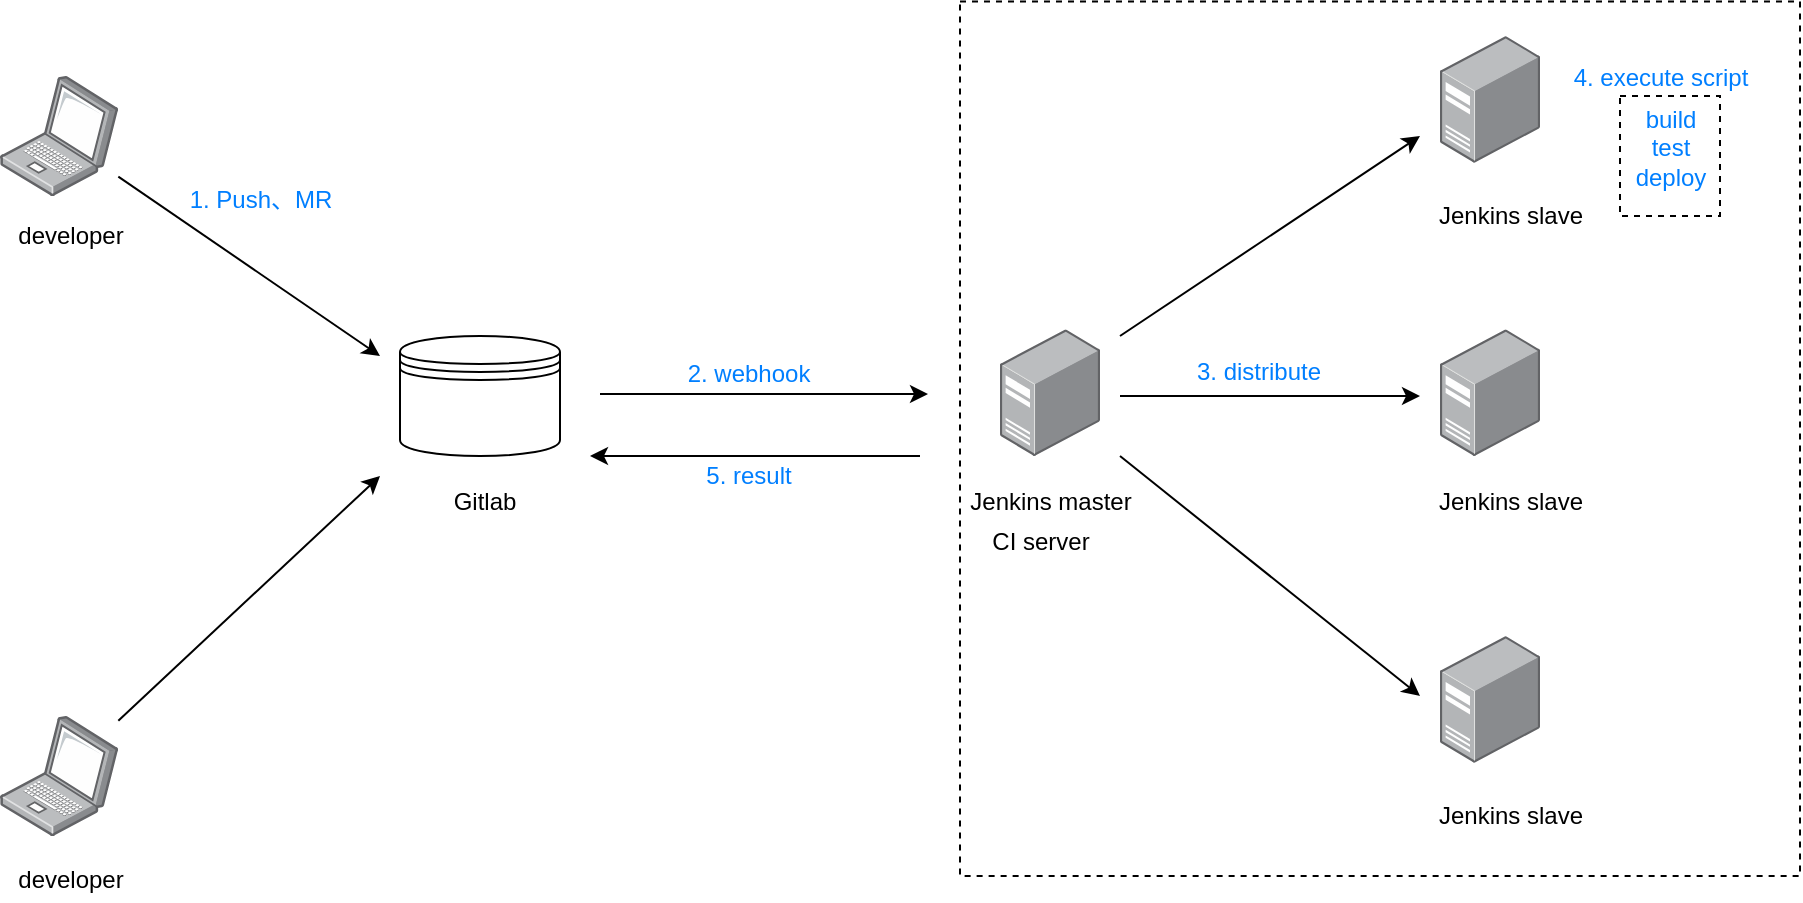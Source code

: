 <mxfile version="12.6.5" type="device" pages="2"><diagram name="CI架构" id="9f46799a-70d6-7492-0946-bef42562c5a5"><mxGraphModel dx="1499" dy="722" grid="1" gridSize="10" guides="1" tooltips="1" connect="1" arrows="1" fold="1" page="1" pageScale="1" pageWidth="1100" pageHeight="850" background="#ffffff" math="0" shadow="0"><root><mxCell id="0"/><mxCell id="1" parent="0"/><mxCell id="iZUeJJJZrq5EGIIk1-tU-4" value="" style="shape=datastore;whiteSpace=wrap;html=1;" parent="1" vertex="1"><mxGeometry x="280" y="290" width="80" height="60" as="geometry"/></mxCell><mxCell id="iZUeJJJZrq5EGIIk1-tU-7" value="" style="points=[];aspect=fixed;html=1;align=center;shadow=0;dashed=0;image;image=img/lib/allied_telesis/computer_and_terminals/Server_Desktop.svg;" parent="1" vertex="1"><mxGeometry x="580" y="286.62" width="50" height="63.38" as="geometry"/></mxCell><mxCell id="iZUeJJJZrq5EGIIk1-tU-8" value="" style="points=[];aspect=fixed;html=1;align=center;shadow=0;dashed=0;image;image=img/lib/allied_telesis/computer_and_terminals/Laptop.svg;" parent="1" vertex="1"><mxGeometry x="80" y="160" width="59.16" height="60" as="geometry"/></mxCell><mxCell id="iZUeJJJZrq5EGIIk1-tU-14" value="" style="points=[];aspect=fixed;html=1;align=center;shadow=0;dashed=0;image;image=img/lib/allied_telesis/computer_and_terminals/Laptop.svg;" parent="1" vertex="1"><mxGeometry x="80" y="480" width="59.16" height="60" as="geometry"/></mxCell><mxCell id="iZUeJJJZrq5EGIIk1-tU-17" value="" style="points=[];aspect=fixed;html=1;align=center;shadow=0;dashed=0;image;image=img/lib/allied_telesis/computer_and_terminals/Server_Desktop.svg;" parent="1" vertex="1"><mxGeometry x="800" y="140" width="50" height="63.38" as="geometry"/></mxCell><mxCell id="iZUeJJJZrq5EGIIk1-tU-18" value="" style="points=[];aspect=fixed;html=1;align=center;shadow=0;dashed=0;image;image=img/lib/allied_telesis/computer_and_terminals/Server_Desktop.svg;" parent="1" vertex="1"><mxGeometry x="800" y="286.62" width="50" height="63.38" as="geometry"/></mxCell><mxCell id="iZUeJJJZrq5EGIIk1-tU-19" value="" style="points=[];aspect=fixed;html=1;align=center;shadow=0;dashed=0;image;image=img/lib/allied_telesis/computer_and_terminals/Server_Desktop.svg;" parent="1" vertex="1"><mxGeometry x="800" y="440" width="50" height="63.38" as="geometry"/></mxCell><mxCell id="tdFGawKvVUNcqWTmvdIw-1" value="" style="endArrow=classic;html=1;" parent="1" source="iZUeJJJZrq5EGIIk1-tU-8" edge="1"><mxGeometry width="50" height="50" relative="1" as="geometry"><mxPoint x="80" y="660" as="sourcePoint"/><mxPoint x="270" y="300" as="targetPoint"/></mxGeometry></mxCell><mxCell id="tdFGawKvVUNcqWTmvdIw-2" value="developer" style="text;html=1;align=center;verticalAlign=middle;resizable=0;points=[];autosize=1;" parent="1" vertex="1"><mxGeometry x="80" y="230" width="70" height="20" as="geometry"/></mxCell><mxCell id="tdFGawKvVUNcqWTmvdIw-3" value="developer" style="text;html=1;align=center;verticalAlign=middle;resizable=0;points=[];autosize=1;" parent="1" vertex="1"><mxGeometry x="80" y="551.69" width="70" height="20" as="geometry"/></mxCell><mxCell id="tdFGawKvVUNcqWTmvdIw-4" value="" style="endArrow=classic;html=1;" parent="1" source="iZUeJJJZrq5EGIIk1-tU-14" edge="1"><mxGeometry width="50" height="50" relative="1" as="geometry"><mxPoint x="80" y="660" as="sourcePoint"/><mxPoint x="270" y="360" as="targetPoint"/></mxGeometry></mxCell><mxCell id="tdFGawKvVUNcqWTmvdIw-5" value="Gitlab" style="text;html=1;align=center;verticalAlign=middle;resizable=0;points=[];autosize=1;" parent="1" vertex="1"><mxGeometry x="297" y="363" width="50" height="20" as="geometry"/></mxCell><mxCell id="tdFGawKvVUNcqWTmvdIw-6" value="Jenkins master" style="text;html=1;align=center;verticalAlign=middle;resizable=0;points=[];autosize=1;" parent="1" vertex="1"><mxGeometry x="555" y="363" width="100" height="20" as="geometry"/></mxCell><mxCell id="tdFGawKvVUNcqWTmvdIw-7" value="Jenkins slave" style="text;html=1;align=center;verticalAlign=middle;resizable=0;points=[];autosize=1;" parent="1" vertex="1"><mxGeometry x="790" y="220" width="90" height="20" as="geometry"/></mxCell><mxCell id="tdFGawKvVUNcqWTmvdIw-9" value="Jenkins slave" style="text;html=1;align=center;verticalAlign=middle;resizable=0;points=[];autosize=1;" parent="1" vertex="1"><mxGeometry x="790" y="363" width="90" height="20" as="geometry"/></mxCell><mxCell id="tdFGawKvVUNcqWTmvdIw-10" value="Jenkins slave" style="text;html=1;align=center;verticalAlign=middle;resizable=0;points=[];autosize=1;" parent="1" vertex="1"><mxGeometry x="790" y="520" width="90" height="20" as="geometry"/></mxCell><mxCell id="tdFGawKvVUNcqWTmvdIw-15" value="" style="endArrow=classic;html=1;" parent="1" edge="1"><mxGeometry width="50" height="50" relative="1" as="geometry"><mxPoint x="380" y="319" as="sourcePoint"/><mxPoint x="544" y="319" as="targetPoint"/></mxGeometry></mxCell><mxCell id="tdFGawKvVUNcqWTmvdIw-17" value="2. webhook" style="text;html=1;align=center;verticalAlign=middle;resizable=0;points=[];autosize=1;fontColor=#007FFF;" parent="1" vertex="1"><mxGeometry x="414" y="299" width="80" height="20" as="geometry"/></mxCell><mxCell id="tdFGawKvVUNcqWTmvdIw-18" value="" style="endArrow=classic;html=1;" parent="1" edge="1"><mxGeometry width="50" height="50" relative="1" as="geometry"><mxPoint x="640" y="290" as="sourcePoint"/><mxPoint x="790" y="190" as="targetPoint"/></mxGeometry></mxCell><mxCell id="tdFGawKvVUNcqWTmvdIw-19" value="" style="endArrow=classic;html=1;" parent="1" edge="1"><mxGeometry width="50" height="50" relative="1" as="geometry"><mxPoint x="640" y="320" as="sourcePoint"/><mxPoint x="790" y="320" as="targetPoint"/></mxGeometry></mxCell><mxCell id="tdFGawKvVUNcqWTmvdIw-20" value="" style="endArrow=classic;html=1;" parent="1" edge="1"><mxGeometry width="50" height="50" relative="1" as="geometry"><mxPoint x="640" y="350" as="sourcePoint"/><mxPoint x="790" y="470" as="targetPoint"/></mxGeometry></mxCell><mxCell id="tdFGawKvVUNcqWTmvdIw-21" value="" style="endArrow=classic;html=1;" parent="1" edge="1"><mxGeometry width="50" height="50" relative="1" as="geometry"><mxPoint x="540" y="350" as="sourcePoint"/><mxPoint x="375" y="350" as="targetPoint"/></mxGeometry></mxCell><mxCell id="tdFGawKvVUNcqWTmvdIw-22" value="1. Push、MR" style="text;html=1;align=center;verticalAlign=middle;resizable=0;points=[];autosize=1;fontColor=#007FFF;" parent="1" vertex="1"><mxGeometry x="165" y="212" width="90" height="20" as="geometry"/></mxCell><mxCell id="tdFGawKvVUNcqWTmvdIw-23" value="5. result" style="text;html=1;align=center;verticalAlign=middle;resizable=0;points=[];autosize=1;fontColor=#007FFF;" parent="1" vertex="1"><mxGeometry x="424" y="350" width="60" height="20" as="geometry"/></mxCell><mxCell id="tdFGawKvVUNcqWTmvdIw-25" value="CI server" style="text;html=1;align=center;verticalAlign=middle;resizable=0;points=[];autosize=1;" parent="1" vertex="1"><mxGeometry x="570" y="383" width="60" height="20" as="geometry"/></mxCell><mxCell id="tdFGawKvVUNcqWTmvdIw-27" value="3. distribute" style="text;html=1;align=center;verticalAlign=middle;resizable=0;points=[];autosize=1;fontColor=#007FFF;" parent="1" vertex="1"><mxGeometry x="669" y="298" width="80" height="20" as="geometry"/></mxCell><mxCell id="tdFGawKvVUNcqWTmvdIw-28" value="4. execute script" style="text;html=1;align=center;verticalAlign=middle;resizable=0;points=[];autosize=1;fontColor=#007FFF;" parent="1" vertex="1"><mxGeometry x="860" y="151" width="100" height="20" as="geometry"/></mxCell><mxCell id="tdFGawKvVUNcqWTmvdIw-32" value="build&lt;br&gt;test&lt;br&gt;deploy" style="text;html=1;align=center;verticalAlign=middle;resizable=0;points=[];autosize=1;fontColor=#007FFF;" parent="1" vertex="1"><mxGeometry x="890" y="171" width="50" height="50" as="geometry"/></mxCell><mxCell id="tdFGawKvVUNcqWTmvdIw-33" value="" style="whiteSpace=wrap;html=1;dashed=1;fillColor=none;fontColor=#007FFF;" parent="1" vertex="1"><mxGeometry x="560" y="122.69" width="420" height="437.31" as="geometry"/></mxCell><mxCell id="tdFGawKvVUNcqWTmvdIw-34" value="" style="whiteSpace=wrap;html=1;dashed=1;fillColor=none;fontColor=#007FFF;" parent="1" vertex="1"><mxGeometry x="890" y="170" width="50" height="60" as="geometry"/></mxCell></root></mxGraphModel></diagram><diagram id="frM8UTsF7bgZgh9hRmqu" name="CI流程"><mxGraphModel dx="1694" dy="722" grid="1" gridSize="10" guides="1" tooltips="1" connect="1" arrows="1" fold="1" page="1" pageScale="1" pageWidth="827" pageHeight="1169" math="0" shadow="0"><root><mxCell id="I6xEYgwWtbSRh46zST-t-0"/><mxCell id="I6xEYgwWtbSRh46zST-t-1" parent="I6xEYgwWtbSRh46zST-t-0"/><mxCell id="dAXzSCO4Z8B__xcYtMH9-0" value="" style="ellipse;whiteSpace=wrap;html=1;aspect=fixed;fillColor=#007FFF;fontColor=#007FFF;shadow=0;" parent="I6xEYgwWtbSRh46zST-t-1" vertex="1"><mxGeometry x="505" y="460" width="20" height="20" as="geometry"/></mxCell><mxCell id="dAXzSCO4Z8B__xcYtMH9-3" value="" style="ellipse;whiteSpace=wrap;html=1;aspect=fixed;fillColor=#007FFF;fontColor=#007FFF;shadow=0;" parent="I6xEYgwWtbSRh46zST-t-1" vertex="1"><mxGeometry x="905" y="460" width="20" height="20" as="geometry"/></mxCell><mxCell id="dAXzSCO4Z8B__xcYtMH9-4" value="" style="ellipse;whiteSpace=wrap;html=1;aspect=fixed;fillColor=#007FFF;fontColor=#007FFF;shadow=0;" parent="I6xEYgwWtbSRh46zST-t-1" vertex="1"><mxGeometry x="625" y="460" width="20" height="20" as="geometry"/></mxCell><mxCell id="dAXzSCO4Z8B__xcYtMH9-9" value="" style="ellipse;whiteSpace=wrap;html=1;aspect=fixed;fillColor=#007FFF;fontColor=#007FFF;shadow=0;" parent="I6xEYgwWtbSRh46zST-t-1" vertex="1"><mxGeometry x="1105" y="460" width="20" height="20" as="geometry"/></mxCell><mxCell id="dAXzSCO4Z8B__xcYtMH9-11" value="" style="endArrow=classic;html=1;fontColor=#007FFF;" parent="I6xEYgwWtbSRh46zST-t-1" edge="1"><mxGeometry width="50" height="50" relative="1" as="geometry"><mxPoint x="655" y="470" as="sourcePoint"/><mxPoint x="895" y="470" as="targetPoint"/></mxGeometry></mxCell><mxCell id="dAXzSCO4Z8B__xcYtMH9-14" value="" style="endArrow=classic;html=1;fontColor=#007FFF;" parent="I6xEYgwWtbSRh46zST-t-1" edge="1"><mxGeometry width="50" height="50" relative="1" as="geometry"><mxPoint x="935" y="469.5" as="sourcePoint"/><mxPoint x="1095" y="469.5" as="targetPoint"/></mxGeometry></mxCell><mxCell id="dAXzSCO4Z8B__xcYtMH9-15" value="&lt;font color=&quot;#000000&quot;&gt;&lt;b&gt;Release&lt;/b&gt;&lt;/font&gt;" style="text;html=1;align=center;verticalAlign=middle;resizable=0;points=[];autosize=1;fontColor=#007FFF;" parent="I6xEYgwWtbSRh46zST-t-1" vertex="1"><mxGeometry x="425" y="460" width="60" height="20" as="geometry"/></mxCell><mxCell id="dAXzSCO4Z8B__xcYtMH9-27" value="" style="ellipse;whiteSpace=wrap;html=1;aspect=fixed;fillColor=#FFB570;fontColor=#007FFF;shadow=0;" parent="I6xEYgwWtbSRh46zST-t-1" vertex="1"><mxGeometry x="665" y="580" width="20" height="20" as="geometry"/></mxCell><mxCell id="dAXzSCO4Z8B__xcYtMH9-29" value="" style="ellipse;whiteSpace=wrap;html=1;aspect=fixed;fillColor=#FFB570;fontColor=#007FFF;shadow=0;" parent="I6xEYgwWtbSRh46zST-t-1" vertex="1"><mxGeometry x="825" y="580" width="20" height="20" as="geometry"/></mxCell><mxCell id="dAXzSCO4Z8B__xcYtMH9-31" value="" style="endArrow=classic;html=1;fontColor=#007FFF;" parent="I6xEYgwWtbSRh46zST-t-1" edge="1"><mxGeometry width="50" height="50" relative="1" as="geometry"><mxPoint x="695" y="590" as="sourcePoint"/><mxPoint x="815" y="589.5" as="targetPoint"/></mxGeometry></mxCell><mxCell id="dAXzSCO4Z8B__xcYtMH9-35" value="" style="endArrow=classic;html=1;fontColor=#007FFF;" parent="I6xEYgwWtbSRh46zST-t-1" edge="1"><mxGeometry width="50" height="50" relative="1" as="geometry"><mxPoint x="515" y="490" as="sourcePoint"/><mxPoint x="555" y="690" as="targetPoint"/></mxGeometry></mxCell><mxCell id="dAXzSCO4Z8B__xcYtMH9-36" value="&lt;font color=&quot;#000000&quot;&gt;&lt;b&gt;Feature -A&lt;/b&gt;&lt;/font&gt;" style="text;html=1;align=center;verticalAlign=middle;resizable=0;points=[];autosize=1;fontColor=#007FFF;" parent="I6xEYgwWtbSRh46zST-t-1" vertex="1"><mxGeometry x="420" y="580" width="80" height="20" as="geometry"/></mxCell><mxCell id="dAXzSCO4Z8B__xcYtMH9-37" value="" style="ellipse;whiteSpace=wrap;html=1;aspect=fixed;fillColor=#A680B8;fontColor=#007FFF;shadow=0;" parent="I6xEYgwWtbSRh46zST-t-1" vertex="1"><mxGeometry x="545" y="700" width="20" height="20" as="geometry"/></mxCell><mxCell id="dAXzSCO4Z8B__xcYtMH9-38" value="" style="ellipse;whiteSpace=wrap;html=1;aspect=fixed;fillColor=#A680B8;fontColor=#007FFF;shadow=0;" parent="I6xEYgwWtbSRh46zST-t-1" vertex="1"><mxGeometry x="945" y="700" width="20" height="20" as="geometry"/></mxCell><mxCell id="dAXzSCO4Z8B__xcYtMH9-39" value="" style="ellipse;whiteSpace=wrap;html=1;aspect=fixed;fillColor=#A680B8;fontColor=#007FFF;shadow=0;" parent="I6xEYgwWtbSRh46zST-t-1" vertex="1"><mxGeometry x="745" y="700" width="20" height="20" as="geometry"/></mxCell><mxCell id="dAXzSCO4Z8B__xcYtMH9-41" value="" style="endArrow=classic;html=1;fontColor=#007FFF;" parent="I6xEYgwWtbSRh46zST-t-1" edge="1"><mxGeometry width="50" height="50" relative="1" as="geometry"><mxPoint x="575" y="710" as="sourcePoint"/><mxPoint x="735" y="709.5" as="targetPoint"/></mxGeometry></mxCell><mxCell id="dAXzSCO4Z8B__xcYtMH9-42" value="" style="endArrow=classic;html=1;fontColor=#007FFF;" parent="I6xEYgwWtbSRh46zST-t-1" edge="1"><mxGeometry width="50" height="50" relative="1" as="geometry"><mxPoint x="775" y="710" as="sourcePoint"/><mxPoint x="935" y="710" as="targetPoint"/></mxGeometry></mxCell><mxCell id="dAXzSCO4Z8B__xcYtMH9-43" value="" style="endArrow=classic;html=1;fontColor=#007FFF;" parent="I6xEYgwWtbSRh46zST-t-1" edge="1"><mxGeometry width="50" height="50" relative="1" as="geometry"><mxPoint x="965" y="690" as="sourcePoint"/><mxPoint x="1105" y="490" as="targetPoint"/></mxGeometry></mxCell><mxCell id="dAXzSCO4Z8B__xcYtMH9-48" value="" style="endArrow=classic;html=1;fontColor=#007FFF;" parent="I6xEYgwWtbSRh46zST-t-1" edge="1"><mxGeometry width="50" height="50" relative="1" as="geometry"><mxPoint x="635" y="490" as="sourcePoint"/><mxPoint x="665" y="580" as="targetPoint"/></mxGeometry></mxCell><mxCell id="dAXzSCO4Z8B__xcYtMH9-49" value="" style="endArrow=classic;html=1;fontColor=#007FFF;" parent="I6xEYgwWtbSRh46zST-t-1" edge="1"><mxGeometry width="50" height="50" relative="1" as="geometry"><mxPoint x="845" y="580" as="sourcePoint"/><mxPoint x="905" y="490" as="targetPoint"/></mxGeometry></mxCell><mxCell id="dAXzSCO4Z8B__xcYtMH9-50" value="" style="endArrow=classic;html=1;fontColor=#007FFF;" parent="I6xEYgwWtbSRh46zST-t-1" edge="1"><mxGeometry width="50" height="50" relative="1" as="geometry"><mxPoint x="535" y="470" as="sourcePoint"/><mxPoint x="615" y="470" as="targetPoint"/></mxGeometry></mxCell><mxCell id="dAXzSCO4Z8B__xcYtMH9-51" value="&lt;font color=&quot;#000000&quot;&gt;&lt;b&gt;Feature -B&lt;/b&gt;&lt;/font&gt;" style="text;html=1;align=center;verticalAlign=middle;resizable=0;points=[];autosize=1;fontColor=#007FFF;" parent="I6xEYgwWtbSRh46zST-t-1" vertex="1"><mxGeometry x="420" y="700" width="80" height="20" as="geometry"/></mxCell><mxCell id="dAXzSCO4Z8B__xcYtMH9-53" value="MR pipeline" style="text;html=1;align=center;verticalAlign=middle;resizable=0;points=[];autosize=1;fontColor=#EA6B66;" parent="I6xEYgwWtbSRh46zST-t-1" vertex="1"><mxGeometry x="1045" y="587" width="80" height="20" as="geometry"/></mxCell><mxCell id="dAXzSCO4Z8B__xcYtMH9-54" value="MR pipeline" style="text;html=1;align=center;verticalAlign=middle;resizable=0;points=[];autosize=1;fontColor=#EA6B66;" parent="I6xEYgwWtbSRh46zST-t-1" vertex="1"><mxGeometry x="885" y="540" width="80" height="20" as="geometry"/></mxCell><mxCell id="dAXzSCO4Z8B__xcYtMH9-55" value="1. 编译打包&lt;br&gt;2. 单元测试&lt;br&gt;3. TPCDS&lt;br&gt;4. 回归测试" style="text;html=1;align=left;verticalAlign=middle;resizable=0;points=[];autosize=1;fontColor=#EA6B66;" parent="I6xEYgwWtbSRh46zST-t-1" vertex="1"><mxGeometry x="1045" y="610" width="80" height="60" as="geometry"/></mxCell><mxCell id="dAXzSCO4Z8B__xcYtMH9-56" value="1. 编译打包&lt;br&gt;2. 单元测试&lt;br&gt;3. TPCDS&lt;br&gt;4. 回归测试" style="text;html=1;align=left;verticalAlign=middle;resizable=0;points=[];autosize=1;fontColor=#EA6B66;" parent="I6xEYgwWtbSRh46zST-t-1" vertex="1"><mxGeometry x="885" y="567" width="80" height="60" as="geometry"/></mxCell><mxCell id="Y6r21GJc1acy18MsXtQG-0" value="Release Pipeline" style="text;html=1;align=center;verticalAlign=middle;resizable=0;points=[];autosize=1;fontColor=#EA6B66;" parent="I6xEYgwWtbSRh46zST-t-1" vertex="1"><mxGeometry x="1052" y="380" width="110" height="20" as="geometry"/></mxCell><mxCell id="Y6r21GJc1acy18MsXtQG-1" value="1. 更新Hive、Hadoop&lt;br&gt;2. Spark打线上包" style="text;html=1;align=left;verticalAlign=middle;resizable=0;points=[];autosize=1;fontColor=#EA6B66;" parent="I6xEYgwWtbSRh46zST-t-1" vertex="1"><mxGeometry x="1052" y="410" width="130" height="30" as="geometry"/></mxCell><mxCell id="Y6r21GJc1acy18MsXtQG-2" value="" style="whiteSpace=wrap;html=1;shadow=0;fillColor=none;fontColor=#EA6B66;align=left;strokeColor=#007FFF;dashed=1;" parent="I6xEYgwWtbSRh46zST-t-1" vertex="1"><mxGeometry x="875" y="540" width="100" height="90" as="geometry"/></mxCell><mxCell id="Y6r21GJc1acy18MsXtQG-3" value="" style="whiteSpace=wrap;html=1;shadow=0;fillColor=none;fontColor=#EA6B66;align=left;strokeColor=#007FFF;dashed=1;" parent="I6xEYgwWtbSRh46zST-t-1" vertex="1"><mxGeometry x="1035" y="587" width="100" height="90" as="geometry"/></mxCell><mxCell id="Y6r21GJc1acy18MsXtQG-4" value="" style="whiteSpace=wrap;html=1;shadow=0;fillColor=none;fontColor=#EA6B66;align=left;strokeColor=#007FFF;dashed=1;" parent="I6xEYgwWtbSRh46zST-t-1" vertex="1"><mxGeometry x="1045" y="370" width="130" height="80" as="geometry"/></mxCell></root></mxGraphModel></diagram></mxfile>